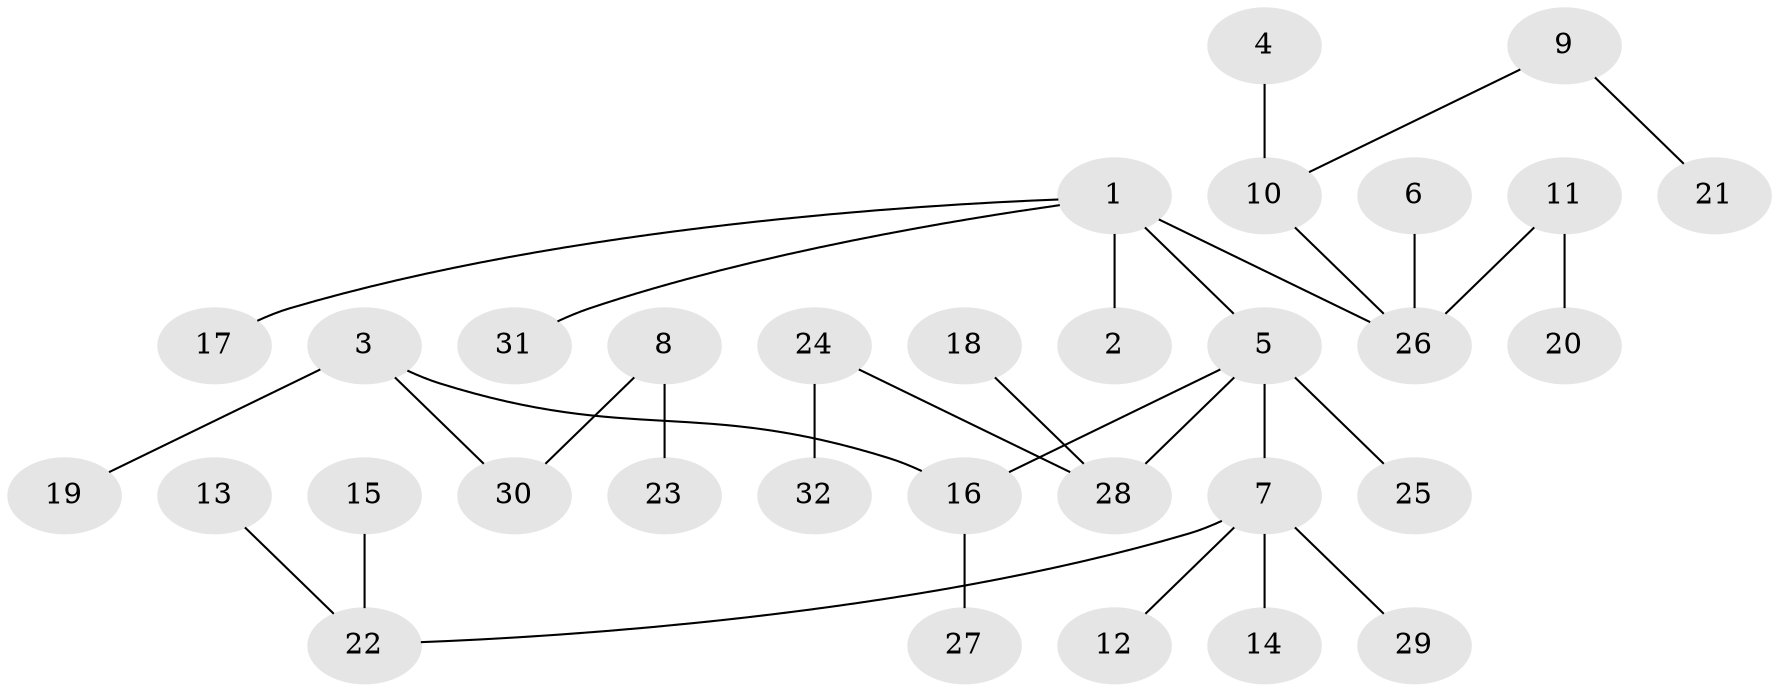 // original degree distribution, {6: 0.06349206349206349, 3: 0.047619047619047616, 2: 0.31746031746031744, 4: 0.07936507936507936, 1: 0.49206349206349204}
// Generated by graph-tools (version 1.1) at 2025/02/03/09/25 03:02:23]
// undirected, 32 vertices, 31 edges
graph export_dot {
graph [start="1"]
  node [color=gray90,style=filled];
  1;
  2;
  3;
  4;
  5;
  6;
  7;
  8;
  9;
  10;
  11;
  12;
  13;
  14;
  15;
  16;
  17;
  18;
  19;
  20;
  21;
  22;
  23;
  24;
  25;
  26;
  27;
  28;
  29;
  30;
  31;
  32;
  1 -- 2 [weight=1.0];
  1 -- 5 [weight=1.0];
  1 -- 17 [weight=1.0];
  1 -- 26 [weight=1.0];
  1 -- 31 [weight=1.0];
  3 -- 16 [weight=1.0];
  3 -- 19 [weight=1.0];
  3 -- 30 [weight=1.0];
  4 -- 10 [weight=1.0];
  5 -- 7 [weight=1.0];
  5 -- 16 [weight=1.0];
  5 -- 25 [weight=1.0];
  5 -- 28 [weight=1.0];
  6 -- 26 [weight=1.0];
  7 -- 12 [weight=1.0];
  7 -- 14 [weight=1.0];
  7 -- 22 [weight=1.0];
  7 -- 29 [weight=1.0];
  8 -- 23 [weight=1.0];
  8 -- 30 [weight=1.0];
  9 -- 10 [weight=1.0];
  9 -- 21 [weight=1.0];
  10 -- 26 [weight=1.0];
  11 -- 20 [weight=1.0];
  11 -- 26 [weight=1.0];
  13 -- 22 [weight=1.0];
  15 -- 22 [weight=1.0];
  16 -- 27 [weight=1.0];
  18 -- 28 [weight=1.0];
  24 -- 28 [weight=1.0];
  24 -- 32 [weight=1.0];
}
